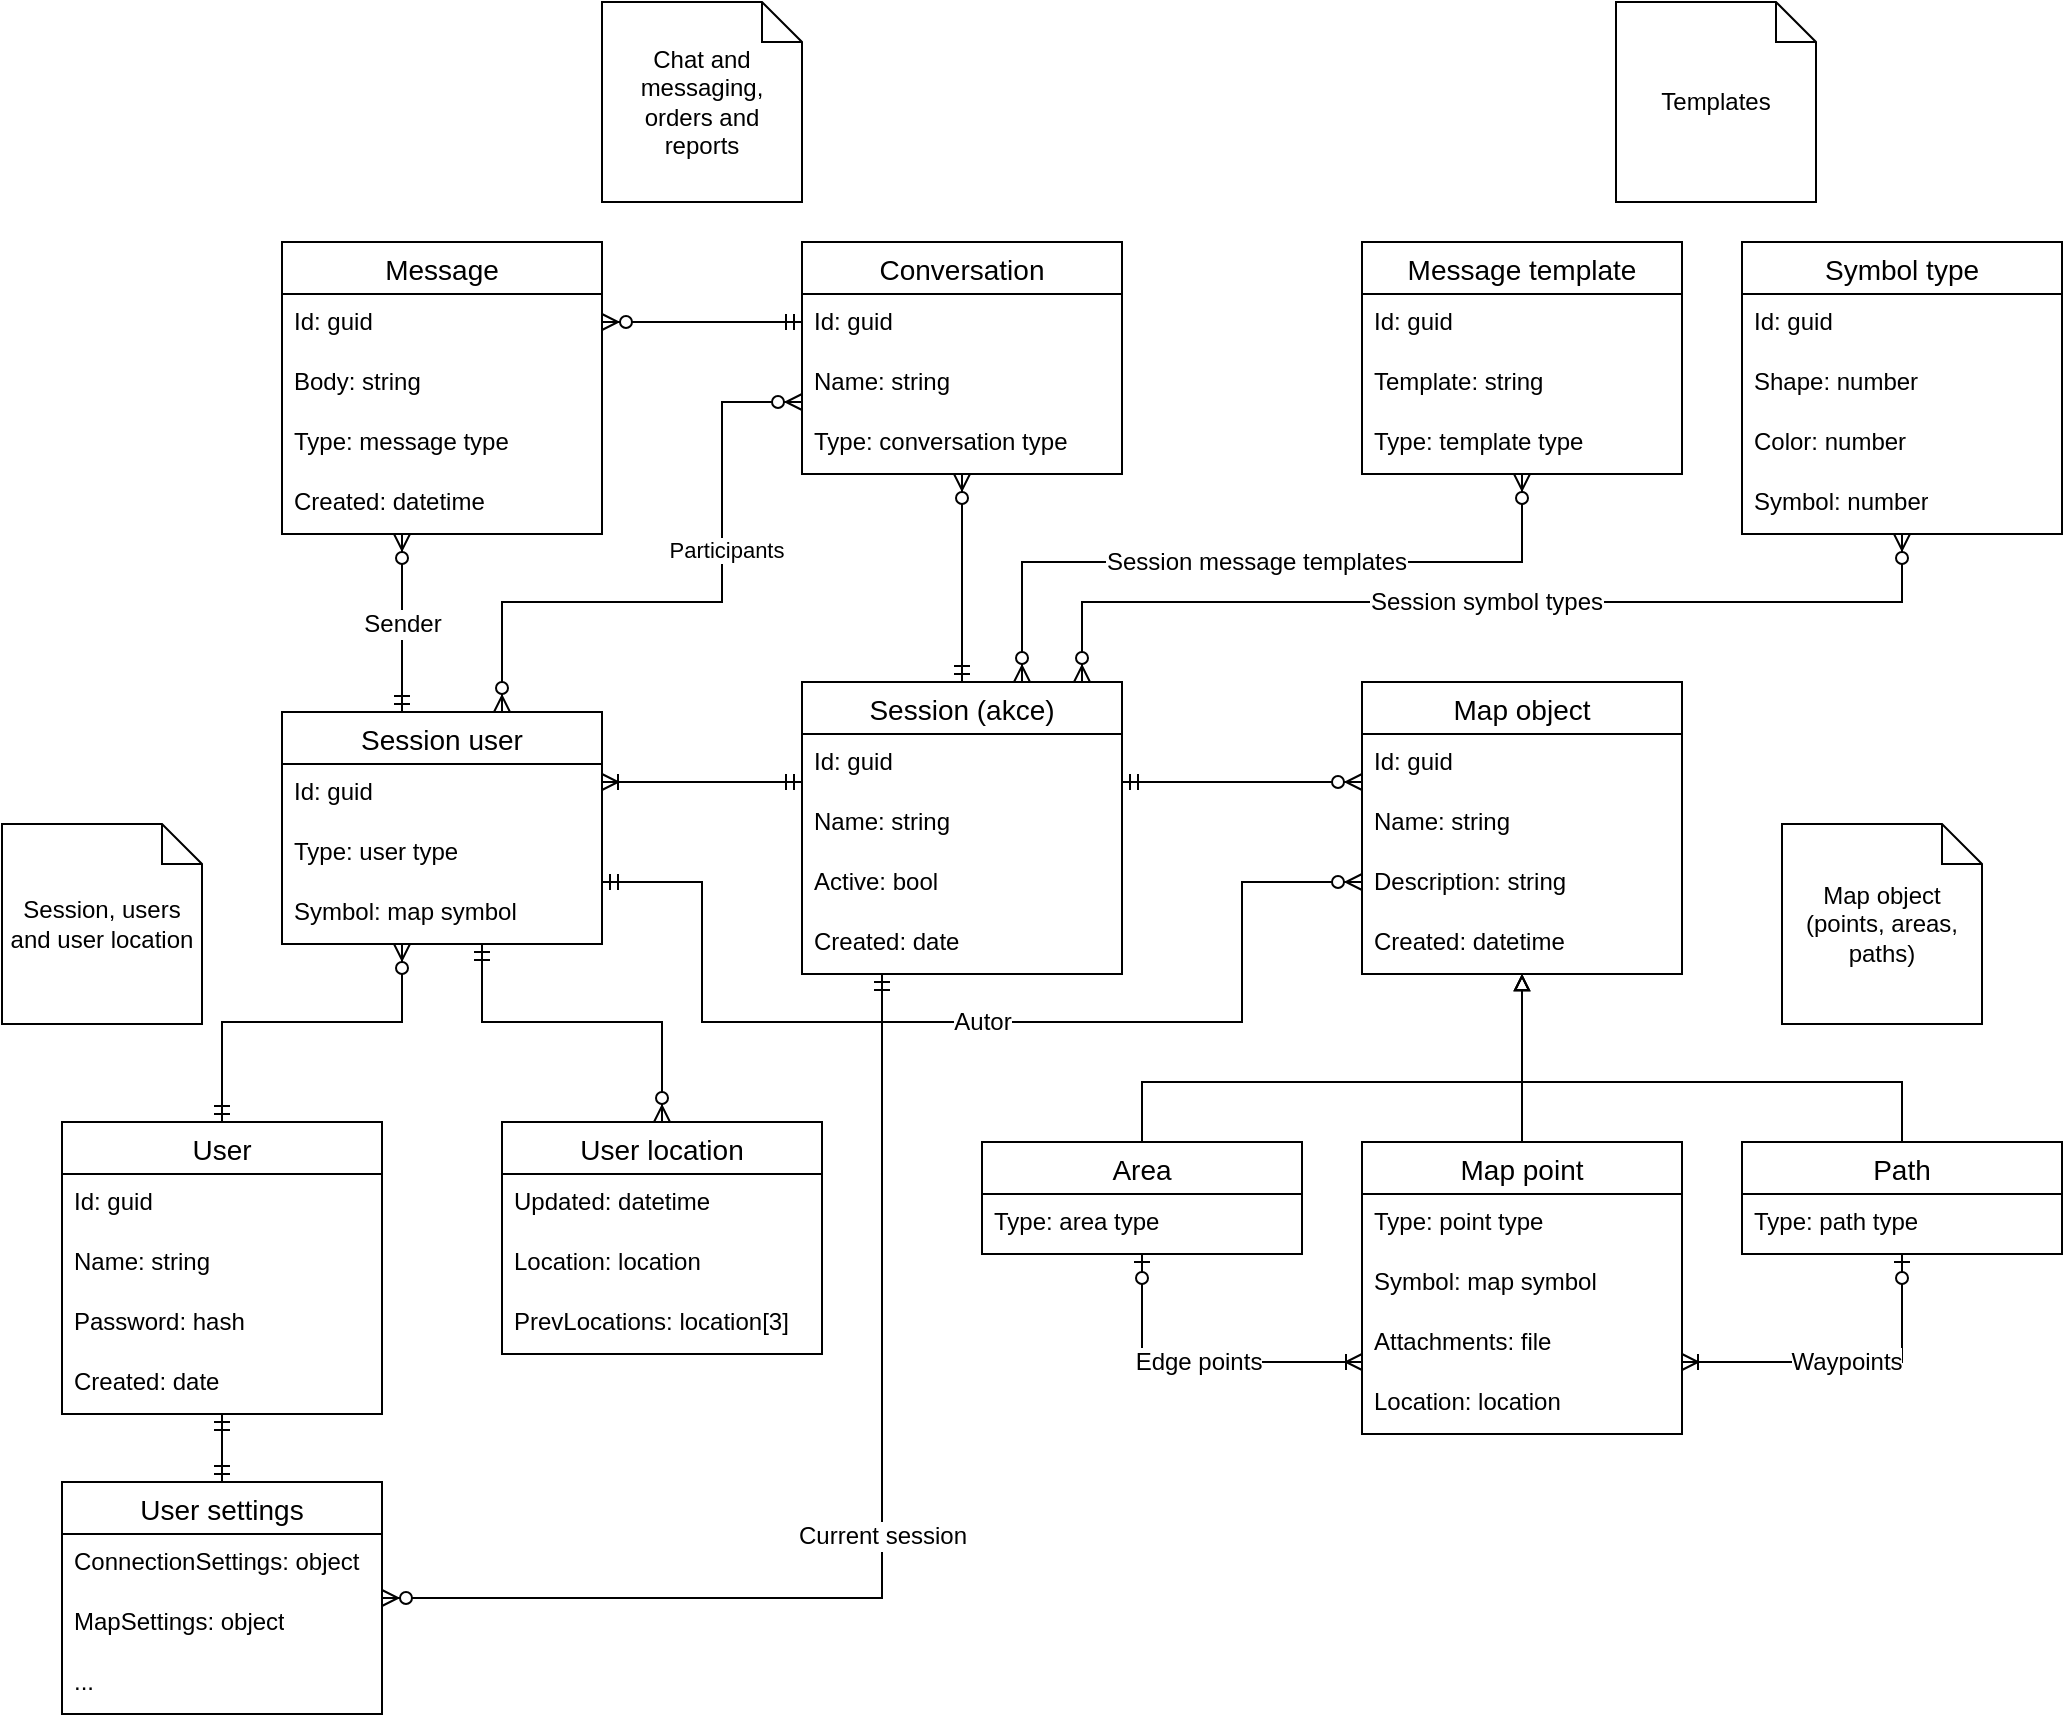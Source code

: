 <mxfile version="22.1.5" type="device">
  <diagram name="Stránka-1" id="mxYMv7hmJ3leAyFjMj_N">
    <mxGraphModel dx="1877" dy="1711" grid="1" gridSize="10" guides="1" tooltips="1" connect="1" arrows="1" fold="1" page="1" pageScale="1" pageWidth="827" pageHeight="1169" math="0" shadow="0">
      <root>
        <mxCell id="0" />
        <mxCell id="1" parent="0" />
        <mxCell id="Y4CCVC96YzXtr7LLr-LR-11" value="Session (akce)" style="swimlane;fontStyle=0;childLayout=stackLayout;horizontal=1;startSize=26;horizontalStack=0;resizeParent=1;resizeParentMax=0;resizeLast=0;collapsible=1;marginBottom=0;align=center;fontSize=14;" parent="1" vertex="1">
          <mxGeometry x="320" y="160" width="160" height="146" as="geometry">
            <mxRectangle x="334" y="150" width="130" height="30" as="alternateBounds" />
          </mxGeometry>
        </mxCell>
        <mxCell id="Y4CCVC96YzXtr7LLr-LR-34" value="Id: guid" style="text;strokeColor=none;fillColor=none;spacingLeft=4;spacingRight=4;overflow=hidden;rotatable=0;points=[[0,0.5],[1,0.5]];portConstraint=eastwest;fontSize=12;whiteSpace=wrap;html=1;" parent="Y4CCVC96YzXtr7LLr-LR-11" vertex="1">
          <mxGeometry y="26" width="160" height="30" as="geometry" />
        </mxCell>
        <mxCell id="Y4CCVC96YzXtr7LLr-LR-12" value="Name: string" style="text;strokeColor=none;fillColor=none;spacingLeft=4;spacingRight=4;overflow=hidden;rotatable=0;points=[[0,0.5],[1,0.5]];portConstraint=eastwest;fontSize=12;whiteSpace=wrap;html=1;" parent="Y4CCVC96YzXtr7LLr-LR-11" vertex="1">
          <mxGeometry y="56" width="160" height="30" as="geometry" />
        </mxCell>
        <mxCell id="Y4CCVC96YzXtr7LLr-LR-13" value="Active: bool" style="text;strokeColor=none;fillColor=none;spacingLeft=4;spacingRight=4;overflow=hidden;rotatable=0;points=[[0,0.5],[1,0.5]];portConstraint=eastwest;fontSize=12;whiteSpace=wrap;html=1;" parent="Y4CCVC96YzXtr7LLr-LR-11" vertex="1">
          <mxGeometry y="86" width="160" height="30" as="geometry" />
        </mxCell>
        <mxCell id="Y4CCVC96YzXtr7LLr-LR-14" value="Created: date" style="text;strokeColor=none;fillColor=none;spacingLeft=4;spacingRight=4;overflow=hidden;rotatable=0;points=[[0,0.5],[1,0.5]];portConstraint=eastwest;fontSize=12;whiteSpace=wrap;html=1;" parent="Y4CCVC96YzXtr7LLr-LR-11" vertex="1">
          <mxGeometry y="116" width="160" height="30" as="geometry" />
        </mxCell>
        <mxCell id="Y4CCVC96YzXtr7LLr-LR-16" value="User" style="swimlane;fontStyle=0;childLayout=stackLayout;horizontal=1;startSize=26;horizontalStack=0;resizeParent=1;resizeParentMax=0;resizeLast=0;collapsible=1;marginBottom=0;align=center;fontSize=14;" parent="1" vertex="1">
          <mxGeometry x="-50" y="380" width="160" height="146" as="geometry" />
        </mxCell>
        <mxCell id="Y4CCVC96YzXtr7LLr-LR-35" value="Id: guid" style="text;strokeColor=none;fillColor=none;spacingLeft=4;spacingRight=4;overflow=hidden;rotatable=0;points=[[0,0.5],[1,0.5]];portConstraint=eastwest;fontSize=12;whiteSpace=wrap;html=1;" parent="Y4CCVC96YzXtr7LLr-LR-16" vertex="1">
          <mxGeometry y="26" width="160" height="30" as="geometry" />
        </mxCell>
        <mxCell id="Y4CCVC96YzXtr7LLr-LR-17" value="Name: string" style="text;strokeColor=none;fillColor=none;spacingLeft=4;spacingRight=4;overflow=hidden;rotatable=0;points=[[0,0.5],[1,0.5]];portConstraint=eastwest;fontSize=12;whiteSpace=wrap;html=1;" parent="Y4CCVC96YzXtr7LLr-LR-16" vertex="1">
          <mxGeometry y="56" width="160" height="30" as="geometry" />
        </mxCell>
        <mxCell id="Y4CCVC96YzXtr7LLr-LR-18" value="Password: hash" style="text;strokeColor=none;fillColor=none;spacingLeft=4;spacingRight=4;overflow=hidden;rotatable=0;points=[[0,0.5],[1,0.5]];portConstraint=eastwest;fontSize=12;whiteSpace=wrap;html=1;" parent="Y4CCVC96YzXtr7LLr-LR-16" vertex="1">
          <mxGeometry y="86" width="160" height="30" as="geometry" />
        </mxCell>
        <mxCell id="Y4CCVC96YzXtr7LLr-LR-19" value="Created: date" style="text;strokeColor=none;fillColor=none;spacingLeft=4;spacingRight=4;overflow=hidden;rotatable=0;points=[[0,0.5],[1,0.5]];portConstraint=eastwest;fontSize=12;whiteSpace=wrap;html=1;" parent="Y4CCVC96YzXtr7LLr-LR-16" vertex="1">
          <mxGeometry y="116" width="160" height="30" as="geometry" />
        </mxCell>
        <mxCell id="Y4CCVC96YzXtr7LLr-LR-20" value="Session user" style="swimlane;fontStyle=0;childLayout=stackLayout;horizontal=1;startSize=26;horizontalStack=0;resizeParent=1;resizeParentMax=0;resizeLast=0;collapsible=1;marginBottom=0;align=center;fontSize=14;" parent="1" vertex="1">
          <mxGeometry x="60" y="175" width="160" height="116" as="geometry" />
        </mxCell>
        <mxCell id="Y4CCVC96YzXtr7LLr-LR-36" value="Id: guid" style="text;strokeColor=none;fillColor=none;spacingLeft=4;spacingRight=4;overflow=hidden;rotatable=0;points=[[0,0.5],[1,0.5]];portConstraint=eastwest;fontSize=12;whiteSpace=wrap;html=1;" parent="Y4CCVC96YzXtr7LLr-LR-20" vertex="1">
          <mxGeometry y="26" width="160" height="30" as="geometry" />
        </mxCell>
        <mxCell id="Y4CCVC96YzXtr7LLr-LR-21" value="Type: user type" style="text;strokeColor=none;fillColor=none;spacingLeft=4;spacingRight=4;overflow=hidden;rotatable=0;points=[[0,0.5],[1,0.5]];portConstraint=eastwest;fontSize=12;whiteSpace=wrap;html=1;" parent="Y4CCVC96YzXtr7LLr-LR-20" vertex="1">
          <mxGeometry y="56" width="160" height="30" as="geometry" />
        </mxCell>
        <mxCell id="Y4CCVC96YzXtr7LLr-LR-22" value="Symbol: map symbol" style="text;strokeColor=none;fillColor=none;spacingLeft=4;spacingRight=4;overflow=hidden;rotatable=0;points=[[0,0.5],[1,0.5]];portConstraint=eastwest;fontSize=12;whiteSpace=wrap;html=1;" parent="Y4CCVC96YzXtr7LLr-LR-20" vertex="1">
          <mxGeometry y="86" width="160" height="30" as="geometry" />
        </mxCell>
        <mxCell id="Y4CCVC96YzXtr7LLr-LR-27" value="User location" style="swimlane;fontStyle=0;childLayout=stackLayout;horizontal=1;startSize=26;horizontalStack=0;resizeParent=1;resizeParentMax=0;resizeLast=0;collapsible=1;marginBottom=0;align=center;fontSize=14;" parent="1" vertex="1">
          <mxGeometry x="170" y="380" width="160" height="116" as="geometry" />
        </mxCell>
        <mxCell id="Y4CCVC96YzXtr7LLr-LR-28" value="Updated: datetime" style="text;strokeColor=none;fillColor=none;spacingLeft=4;spacingRight=4;overflow=hidden;rotatable=0;points=[[0,0.5],[1,0.5]];portConstraint=eastwest;fontSize=12;whiteSpace=wrap;html=1;" parent="Y4CCVC96YzXtr7LLr-LR-27" vertex="1">
          <mxGeometry y="26" width="160" height="30" as="geometry" />
        </mxCell>
        <mxCell id="Y4CCVC96YzXtr7LLr-LR-29" value="Location: location" style="text;strokeColor=none;fillColor=none;spacingLeft=4;spacingRight=4;overflow=hidden;rotatable=0;points=[[0,0.5],[1,0.5]];portConstraint=eastwest;fontSize=12;whiteSpace=wrap;html=1;" parent="Y4CCVC96YzXtr7LLr-LR-27" vertex="1">
          <mxGeometry y="56" width="160" height="30" as="geometry" />
        </mxCell>
        <mxCell id="Y4CCVC96YzXtr7LLr-LR-30" value="PrevLocations: location[3]" style="text;strokeColor=none;fillColor=none;spacingLeft=4;spacingRight=4;overflow=hidden;rotatable=0;points=[[0,0.5],[1,0.5]];portConstraint=eastwest;fontSize=12;whiteSpace=wrap;html=1;" parent="Y4CCVC96YzXtr7LLr-LR-27" vertex="1">
          <mxGeometry y="86" width="160" height="30" as="geometry" />
        </mxCell>
        <mxCell id="Y4CCVC96YzXtr7LLr-LR-31" value="" style="edgeStyle=orthogonalEdgeStyle;fontSize=12;html=1;endArrow=ERoneToMany;startArrow=ERmandOne;rounded=0;" parent="1" source="Y4CCVC96YzXtr7LLr-LR-11" target="Y4CCVC96YzXtr7LLr-LR-20" edge="1">
          <mxGeometry width="100" height="100" relative="1" as="geometry">
            <mxPoint x="600" y="390" as="sourcePoint" />
            <mxPoint x="700" y="290" as="targetPoint" />
            <Array as="points">
              <mxPoint x="270" y="210" />
              <mxPoint x="270" y="210" />
            </Array>
          </mxGeometry>
        </mxCell>
        <mxCell id="Y4CCVC96YzXtr7LLr-LR-32" value="" style="edgeStyle=orthogonalEdgeStyle;fontSize=12;html=1;endArrow=ERzeroToMany;startArrow=ERmandOne;rounded=0;" parent="1" source="Y4CCVC96YzXtr7LLr-LR-16" target="Y4CCVC96YzXtr7LLr-LR-20" edge="1">
          <mxGeometry width="100" height="100" relative="1" as="geometry">
            <mxPoint x="190" y="410" as="sourcePoint" />
            <mxPoint x="290" y="310" as="targetPoint" />
            <Array as="points">
              <mxPoint x="30" y="330" />
              <mxPoint x="120" y="330" />
            </Array>
          </mxGeometry>
        </mxCell>
        <mxCell id="Y4CCVC96YzXtr7LLr-LR-37" value="" style="edgeStyle=orthogonalEdgeStyle;fontSize=12;html=1;endArrow=ERzeroToMany;startArrow=ERmandOne;rounded=0;" parent="1" source="Y4CCVC96YzXtr7LLr-LR-20" target="Y4CCVC96YzXtr7LLr-LR-27" edge="1">
          <mxGeometry width="100" height="100" relative="1" as="geometry">
            <mxPoint x="410" y="470" as="sourcePoint" />
            <mxPoint x="510" y="370" as="targetPoint" />
            <Array as="points">
              <mxPoint x="160" y="330" />
              <mxPoint x="250" y="330" />
            </Array>
          </mxGeometry>
        </mxCell>
        <mxCell id="Y4CCVC96YzXtr7LLr-LR-40" value="User settings" style="swimlane;fontStyle=0;childLayout=stackLayout;horizontal=1;startSize=26;horizontalStack=0;resizeParent=1;resizeParentMax=0;resizeLast=0;collapsible=1;marginBottom=0;align=center;fontSize=14;" parent="1" vertex="1">
          <mxGeometry x="-50" y="560" width="160" height="116" as="geometry" />
        </mxCell>
        <mxCell id="Y4CCVC96YzXtr7LLr-LR-41" value="ConnectionSettings: object" style="text;strokeColor=none;fillColor=none;spacingLeft=4;spacingRight=4;overflow=hidden;rotatable=0;points=[[0,0.5],[1,0.5]];portConstraint=eastwest;fontSize=12;whiteSpace=wrap;html=1;" parent="Y4CCVC96YzXtr7LLr-LR-40" vertex="1">
          <mxGeometry y="26" width="160" height="30" as="geometry" />
        </mxCell>
        <mxCell id="Y4CCVC96YzXtr7LLr-LR-42" value="MapSettings: object" style="text;strokeColor=none;fillColor=none;spacingLeft=4;spacingRight=4;overflow=hidden;rotatable=0;points=[[0,0.5],[1,0.5]];portConstraint=eastwest;fontSize=12;whiteSpace=wrap;html=1;" parent="Y4CCVC96YzXtr7LLr-LR-40" vertex="1">
          <mxGeometry y="56" width="160" height="30" as="geometry" />
        </mxCell>
        <mxCell id="Y4CCVC96YzXtr7LLr-LR-43" value="..." style="text;strokeColor=none;fillColor=none;spacingLeft=4;spacingRight=4;overflow=hidden;rotatable=0;points=[[0,0.5],[1,0.5]];portConstraint=eastwest;fontSize=12;whiteSpace=wrap;html=1;" parent="Y4CCVC96YzXtr7LLr-LR-40" vertex="1">
          <mxGeometry y="86" width="160" height="30" as="geometry" />
        </mxCell>
        <mxCell id="Y4CCVC96YzXtr7LLr-LR-44" value="" style="edgeStyle=orthogonalEdgeStyle;fontSize=12;html=1;endArrow=ERmandOne;startArrow=ERmandOne;rounded=0;" parent="1" source="Y4CCVC96YzXtr7LLr-LR-40" target="Y4CCVC96YzXtr7LLr-LR-16" edge="1">
          <mxGeometry width="100" height="100" relative="1" as="geometry">
            <mxPoint x="-140" y="690" as="sourcePoint" />
            <mxPoint x="-40" y="590" as="targetPoint" />
          </mxGeometry>
        </mxCell>
        <mxCell id="Y4CCVC96YzXtr7LLr-LR-45" value="Session, users and user location" style="shape=note;size=20;whiteSpace=wrap;html=1;" parent="1" vertex="1">
          <mxGeometry x="-80" y="231" width="100" height="100" as="geometry" />
        </mxCell>
        <mxCell id="Y4CCVC96YzXtr7LLr-LR-46" value="Conversation" style="swimlane;fontStyle=0;childLayout=stackLayout;horizontal=1;startSize=26;horizontalStack=0;resizeParent=1;resizeParentMax=0;resizeLast=0;collapsible=1;marginBottom=0;align=center;fontSize=14;" parent="1" vertex="1">
          <mxGeometry x="320" y="-60" width="160" height="116" as="geometry" />
        </mxCell>
        <mxCell id="Y4CCVC96YzXtr7LLr-LR-47" value="Id: guid" style="text;strokeColor=none;fillColor=none;spacingLeft=4;spacingRight=4;overflow=hidden;rotatable=0;points=[[0,0.5],[1,0.5]];portConstraint=eastwest;fontSize=12;whiteSpace=wrap;html=1;" parent="Y4CCVC96YzXtr7LLr-LR-46" vertex="1">
          <mxGeometry y="26" width="160" height="30" as="geometry" />
        </mxCell>
        <mxCell id="Y4CCVC96YzXtr7LLr-LR-48" value="Name: string" style="text;strokeColor=none;fillColor=none;spacingLeft=4;spacingRight=4;overflow=hidden;rotatable=0;points=[[0,0.5],[1,0.5]];portConstraint=eastwest;fontSize=12;whiteSpace=wrap;html=1;" parent="Y4CCVC96YzXtr7LLr-LR-46" vertex="1">
          <mxGeometry y="56" width="160" height="30" as="geometry" />
        </mxCell>
        <mxCell id="Y4CCVC96YzXtr7LLr-LR-49" value="Type: conversation type" style="text;strokeColor=none;fillColor=none;spacingLeft=4;spacingRight=4;overflow=hidden;rotatable=0;points=[[0,0.5],[1,0.5]];portConstraint=eastwest;fontSize=12;whiteSpace=wrap;html=1;" parent="Y4CCVC96YzXtr7LLr-LR-46" vertex="1">
          <mxGeometry y="86" width="160" height="30" as="geometry" />
        </mxCell>
        <mxCell id="Y4CCVC96YzXtr7LLr-LR-50" value="" style="edgeStyle=orthogonalEdgeStyle;fontSize=12;html=1;endArrow=ERzeroToMany;startArrow=ERmandOne;rounded=0;" parent="1" source="Y4CCVC96YzXtr7LLr-LR-11" target="Y4CCVC96YzXtr7LLr-LR-46" edge="1">
          <mxGeometry width="100" height="100" relative="1" as="geometry">
            <mxPoint x="570" y="460" as="sourcePoint" />
            <mxPoint x="670" y="360" as="targetPoint" />
          </mxGeometry>
        </mxCell>
        <mxCell id="Y4CCVC96YzXtr7LLr-LR-51" value="Message" style="swimlane;fontStyle=0;childLayout=stackLayout;horizontal=1;startSize=26;horizontalStack=0;resizeParent=1;resizeParentMax=0;resizeLast=0;collapsible=1;marginBottom=0;align=center;fontSize=14;" parent="1" vertex="1">
          <mxGeometry x="60" y="-60" width="160" height="146" as="geometry" />
        </mxCell>
        <mxCell id="Y4CCVC96YzXtr7LLr-LR-52" value="Id: guid" style="text;strokeColor=none;fillColor=none;spacingLeft=4;spacingRight=4;overflow=hidden;rotatable=0;points=[[0,0.5],[1,0.5]];portConstraint=eastwest;fontSize=12;whiteSpace=wrap;html=1;" parent="Y4CCVC96YzXtr7LLr-LR-51" vertex="1">
          <mxGeometry y="26" width="160" height="30" as="geometry" />
        </mxCell>
        <mxCell id="Y4CCVC96YzXtr7LLr-LR-53" value="Body: string" style="text;strokeColor=none;fillColor=none;spacingLeft=4;spacingRight=4;overflow=hidden;rotatable=0;points=[[0,0.5],[1,0.5]];portConstraint=eastwest;fontSize=12;whiteSpace=wrap;html=1;" parent="Y4CCVC96YzXtr7LLr-LR-51" vertex="1">
          <mxGeometry y="56" width="160" height="30" as="geometry" />
        </mxCell>
        <mxCell id="Y4CCVC96YzXtr7LLr-LR-62" value="Type: message type" style="text;strokeColor=none;fillColor=none;spacingLeft=4;spacingRight=4;overflow=hidden;rotatable=0;points=[[0,0.5],[1,0.5]];portConstraint=eastwest;fontSize=12;whiteSpace=wrap;html=1;" parent="Y4CCVC96YzXtr7LLr-LR-51" vertex="1">
          <mxGeometry y="86" width="160" height="30" as="geometry" />
        </mxCell>
        <mxCell id="Y4CCVC96YzXtr7LLr-LR-54" value="Created: datetime" style="text;strokeColor=none;fillColor=none;spacingLeft=4;spacingRight=4;overflow=hidden;rotatable=0;points=[[0,0.5],[1,0.5]];portConstraint=eastwest;fontSize=12;whiteSpace=wrap;html=1;" parent="Y4CCVC96YzXtr7LLr-LR-51" vertex="1">
          <mxGeometry y="116" width="160" height="30" as="geometry" />
        </mxCell>
        <mxCell id="Y4CCVC96YzXtr7LLr-LR-55" value="" style="edgeStyle=orthogonalEdgeStyle;fontSize=12;html=1;endArrow=ERzeroToMany;startArrow=ERmandOne;rounded=0;" parent="1" source="Y4CCVC96YzXtr7LLr-LR-46" target="Y4CCVC96YzXtr7LLr-LR-51" edge="1">
          <mxGeometry width="100" height="100" relative="1" as="geometry">
            <mxPoint x="460" y="560" as="sourcePoint" />
            <mxPoint x="560" y="460" as="targetPoint" />
            <Array as="points">
              <mxPoint x="270" y="-20" />
              <mxPoint x="270" y="-20" />
            </Array>
          </mxGeometry>
        </mxCell>
        <mxCell id="Y4CCVC96YzXtr7LLr-LR-56" value="Chat and messaging, orders and reports" style="shape=note;size=20;whiteSpace=wrap;html=1;" parent="1" vertex="1">
          <mxGeometry x="220" y="-180" width="100" height="100" as="geometry" />
        </mxCell>
        <mxCell id="Y4CCVC96YzXtr7LLr-LR-57" value="Sender" style="edgeStyle=orthogonalEdgeStyle;fontSize=12;html=1;endArrow=ERzeroToMany;startArrow=ERmandOne;rounded=0;" parent="1" source="Y4CCVC96YzXtr7LLr-LR-20" target="Y4CCVC96YzXtr7LLr-LR-51" edge="1">
          <mxGeometry width="100" height="100" relative="1" as="geometry">
            <mxPoint x="240" y="180" as="sourcePoint" />
            <mxPoint x="340" y="80" as="targetPoint" />
            <Array as="points">
              <mxPoint x="120" y="140" />
              <mxPoint x="120" y="140" />
            </Array>
          </mxGeometry>
        </mxCell>
        <mxCell id="Y4CCVC96YzXtr7LLr-LR-59" value="" style="fontSize=12;html=1;endArrow=ERzeroToMany;endFill=1;startArrow=ERzeroToMany;rounded=0;edgeStyle=orthogonalEdgeStyle;" parent="1" source="Y4CCVC96YzXtr7LLr-LR-20" target="Y4CCVC96YzXtr7LLr-LR-46" edge="1">
          <mxGeometry width="100" height="100" relative="1" as="geometry">
            <mxPoint x="570" y="180" as="sourcePoint" />
            <mxPoint x="670" y="80" as="targetPoint" />
            <Array as="points">
              <mxPoint x="170" y="120" />
              <mxPoint x="280" y="120" />
              <mxPoint x="280" y="20" />
            </Array>
          </mxGeometry>
        </mxCell>
        <mxCell id="Y4CCVC96YzXtr7LLr-LR-61" value="Participants" style="edgeLabel;html=1;align=center;verticalAlign=middle;resizable=0;points=[];" parent="Y4CCVC96YzXtr7LLr-LR-59" vertex="1" connectable="0">
          <mxGeometry x="0.254" y="-2" relative="1" as="geometry">
            <mxPoint as="offset" />
          </mxGeometry>
        </mxCell>
        <mxCell id="jBudnDSSkXG4KW2U2CU4-37" style="edgeStyle=orthogonalEdgeStyle;rounded=0;orthogonalLoop=1;jettySize=auto;html=1;endArrow=block;endFill=0;" edge="1" parent="1" source="jBudnDSSkXG4KW2U2CU4-1" target="jBudnDSSkXG4KW2U2CU4-30">
          <mxGeometry relative="1" as="geometry" />
        </mxCell>
        <mxCell id="jBudnDSSkXG4KW2U2CU4-1" value="Map point" style="swimlane;fontStyle=0;childLayout=stackLayout;horizontal=1;startSize=26;horizontalStack=0;resizeParent=1;resizeParentMax=0;resizeLast=0;collapsible=1;marginBottom=0;align=center;fontSize=14;" vertex="1" parent="1">
          <mxGeometry x="600" y="390" width="160" height="146" as="geometry" />
        </mxCell>
        <mxCell id="jBudnDSSkXG4KW2U2CU4-3" value="Type: point type" style="text;strokeColor=none;fillColor=none;spacingLeft=4;spacingRight=4;overflow=hidden;rotatable=0;points=[[0,0.5],[1,0.5]];portConstraint=eastwest;fontSize=12;whiteSpace=wrap;html=1;" vertex="1" parent="jBudnDSSkXG4KW2U2CU4-1">
          <mxGeometry y="26" width="160" height="30" as="geometry" />
        </mxCell>
        <mxCell id="jBudnDSSkXG4KW2U2CU4-10" value="Symbol: map symbol" style="text;strokeColor=none;fillColor=none;spacingLeft=4;spacingRight=4;overflow=hidden;rotatable=0;points=[[0,0.5],[1,0.5]];portConstraint=eastwest;fontSize=12;whiteSpace=wrap;html=1;" vertex="1" parent="jBudnDSSkXG4KW2U2CU4-1">
          <mxGeometry y="56" width="160" height="30" as="geometry" />
        </mxCell>
        <mxCell id="jBudnDSSkXG4KW2U2CU4-6" value="Attachments: file" style="text;strokeColor=none;fillColor=none;spacingLeft=4;spacingRight=4;overflow=hidden;rotatable=0;points=[[0,0.5],[1,0.5]];portConstraint=eastwest;fontSize=12;whiteSpace=wrap;html=1;" vertex="1" parent="jBudnDSSkXG4KW2U2CU4-1">
          <mxGeometry y="86" width="160" height="30" as="geometry" />
        </mxCell>
        <mxCell id="jBudnDSSkXG4KW2U2CU4-8" value="Location: location" style="text;strokeColor=none;fillColor=none;spacingLeft=4;spacingRight=4;overflow=hidden;rotatable=0;points=[[0,0.5],[1,0.5]];portConstraint=eastwest;fontSize=12;whiteSpace=wrap;html=1;" vertex="1" parent="jBudnDSSkXG4KW2U2CU4-1">
          <mxGeometry y="116" width="160" height="30" as="geometry" />
        </mxCell>
        <mxCell id="jBudnDSSkXG4KW2U2CU4-38" style="edgeStyle=orthogonalEdgeStyle;rounded=0;orthogonalLoop=1;jettySize=auto;html=1;endArrow=block;endFill=0;" edge="1" parent="1" source="jBudnDSSkXG4KW2U2CU4-13" target="jBudnDSSkXG4KW2U2CU4-30">
          <mxGeometry relative="1" as="geometry">
            <Array as="points">
              <mxPoint x="490" y="360" />
              <mxPoint x="680" y="360" />
            </Array>
          </mxGeometry>
        </mxCell>
        <mxCell id="jBudnDSSkXG4KW2U2CU4-13" value="Area" style="swimlane;fontStyle=0;childLayout=stackLayout;horizontal=1;startSize=26;horizontalStack=0;resizeParent=1;resizeParentMax=0;resizeLast=0;collapsible=1;marginBottom=0;align=center;fontSize=14;" vertex="1" parent="1">
          <mxGeometry x="410" y="390" width="160" height="56" as="geometry" />
        </mxCell>
        <mxCell id="jBudnDSSkXG4KW2U2CU4-16" value="Type: area type" style="text;strokeColor=none;fillColor=none;spacingLeft=4;spacingRight=4;overflow=hidden;rotatable=0;points=[[0,0.5],[1,0.5]];portConstraint=eastwest;fontSize=12;whiteSpace=wrap;html=1;" vertex="1" parent="jBudnDSSkXG4KW2U2CU4-13">
          <mxGeometry y="26" width="160" height="30" as="geometry" />
        </mxCell>
        <mxCell id="jBudnDSSkXG4KW2U2CU4-39" style="edgeStyle=orthogonalEdgeStyle;rounded=0;orthogonalLoop=1;jettySize=auto;html=1;endArrow=block;endFill=0;" edge="1" parent="1" source="jBudnDSSkXG4KW2U2CU4-20" target="jBudnDSSkXG4KW2U2CU4-30">
          <mxGeometry relative="1" as="geometry">
            <Array as="points">
              <mxPoint x="870" y="360" />
              <mxPoint x="680" y="360" />
            </Array>
          </mxGeometry>
        </mxCell>
        <mxCell id="jBudnDSSkXG4KW2U2CU4-20" value="Path" style="swimlane;fontStyle=0;childLayout=stackLayout;horizontal=1;startSize=26;horizontalStack=0;resizeParent=1;resizeParentMax=0;resizeLast=0;collapsible=1;marginBottom=0;align=center;fontSize=14;" vertex="1" parent="1">
          <mxGeometry x="790" y="390" width="160" height="56" as="geometry" />
        </mxCell>
        <mxCell id="jBudnDSSkXG4KW2U2CU4-23" value="Type: path type" style="text;strokeColor=none;fillColor=none;spacingLeft=4;spacingRight=4;overflow=hidden;rotatable=0;points=[[0,0.5],[1,0.5]];portConstraint=eastwest;fontSize=12;whiteSpace=wrap;html=1;" vertex="1" parent="jBudnDSSkXG4KW2U2CU4-20">
          <mxGeometry y="26" width="160" height="30" as="geometry" />
        </mxCell>
        <mxCell id="jBudnDSSkXG4KW2U2CU4-30" value="Map object" style="swimlane;fontStyle=0;childLayout=stackLayout;horizontal=1;startSize=26;horizontalStack=0;resizeParent=1;resizeParentMax=0;resizeLast=0;collapsible=1;marginBottom=0;align=center;fontSize=14;" vertex="1" parent="1">
          <mxGeometry x="600" y="160" width="160" height="146" as="geometry" />
        </mxCell>
        <mxCell id="jBudnDSSkXG4KW2U2CU4-31" value="Id: guid" style="text;strokeColor=none;fillColor=none;spacingLeft=4;spacingRight=4;overflow=hidden;rotatable=0;points=[[0,0.5],[1,0.5]];portConstraint=eastwest;fontSize=12;whiteSpace=wrap;html=1;" vertex="1" parent="jBudnDSSkXG4KW2U2CU4-30">
          <mxGeometry y="26" width="160" height="30" as="geometry" />
        </mxCell>
        <mxCell id="jBudnDSSkXG4KW2U2CU4-32" value="Name: string" style="text;strokeColor=none;fillColor=none;spacingLeft=4;spacingRight=4;overflow=hidden;rotatable=0;points=[[0,0.5],[1,0.5]];portConstraint=eastwest;fontSize=12;whiteSpace=wrap;html=1;" vertex="1" parent="jBudnDSSkXG4KW2U2CU4-30">
          <mxGeometry y="56" width="160" height="30" as="geometry" />
        </mxCell>
        <mxCell id="jBudnDSSkXG4KW2U2CU4-33" value="Description: string" style="text;strokeColor=none;fillColor=none;spacingLeft=4;spacingRight=4;overflow=hidden;rotatable=0;points=[[0,0.5],[1,0.5]];portConstraint=eastwest;fontSize=12;whiteSpace=wrap;html=1;" vertex="1" parent="jBudnDSSkXG4KW2U2CU4-30">
          <mxGeometry y="86" width="160" height="30" as="geometry" />
        </mxCell>
        <mxCell id="jBudnDSSkXG4KW2U2CU4-34" value="Created: datetime" style="text;strokeColor=none;fillColor=none;spacingLeft=4;spacingRight=4;overflow=hidden;rotatable=0;points=[[0,0.5],[1,0.5]];portConstraint=eastwest;fontSize=12;whiteSpace=wrap;html=1;" vertex="1" parent="jBudnDSSkXG4KW2U2CU4-30">
          <mxGeometry y="116" width="160" height="30" as="geometry" />
        </mxCell>
        <mxCell id="jBudnDSSkXG4KW2U2CU4-35" value="" style="edgeStyle=orthogonalEdgeStyle;fontSize=12;html=1;endArrow=ERzeroToMany;startArrow=ERmandOne;rounded=0;" edge="1" parent="1" source="Y4CCVC96YzXtr7LLr-LR-11" target="jBudnDSSkXG4KW2U2CU4-30">
          <mxGeometry width="100" height="100" relative="1" as="geometry">
            <mxPoint x="640" y="490" as="sourcePoint" />
            <mxPoint x="740" y="390" as="targetPoint" />
            <Array as="points">
              <mxPoint x="570" y="210" />
              <mxPoint x="570" y="210" />
            </Array>
          </mxGeometry>
        </mxCell>
        <mxCell id="jBudnDSSkXG4KW2U2CU4-36" value="Autor" style="edgeStyle=orthogonalEdgeStyle;fontSize=12;html=1;endArrow=ERzeroToMany;startArrow=ERmandOne;rounded=0;" edge="1" parent="1" source="Y4CCVC96YzXtr7LLr-LR-20" target="jBudnDSSkXG4KW2U2CU4-30">
          <mxGeometry width="100" height="100" relative="1" as="geometry">
            <mxPoint x="510" y="430" as="sourcePoint" />
            <mxPoint x="610" y="330" as="targetPoint" />
            <Array as="points">
              <mxPoint x="270" y="260" />
              <mxPoint x="270" y="330" />
              <mxPoint x="540" y="330" />
              <mxPoint x="540" y="260" />
            </Array>
          </mxGeometry>
        </mxCell>
        <mxCell id="jBudnDSSkXG4KW2U2CU4-40" value="Edge points" style="edgeStyle=orthogonalEdgeStyle;fontSize=12;html=1;endArrow=ERoneToMany;startArrow=ERzeroToOne;rounded=0;" edge="1" parent="1" source="jBudnDSSkXG4KW2U2CU4-13" target="jBudnDSSkXG4KW2U2CU4-1">
          <mxGeometry width="100" height="100" relative="1" as="geometry">
            <mxPoint x="480" y="620" as="sourcePoint" />
            <mxPoint x="580" y="520" as="targetPoint" />
            <Array as="points">
              <mxPoint x="490" y="500" />
            </Array>
          </mxGeometry>
        </mxCell>
        <mxCell id="jBudnDSSkXG4KW2U2CU4-41" value="Waypoints" style="edgeStyle=orthogonalEdgeStyle;fontSize=12;html=1;endArrow=ERoneToMany;startArrow=ERzeroToOne;rounded=0;" edge="1" parent="1" source="jBudnDSSkXG4KW2U2CU4-20" target="jBudnDSSkXG4KW2U2CU4-1">
          <mxGeometry width="100" height="100" relative="1" as="geometry">
            <mxPoint x="890" y="650" as="sourcePoint" />
            <mxPoint x="990" y="550" as="targetPoint" />
            <Array as="points">
              <mxPoint x="870" y="500" />
            </Array>
          </mxGeometry>
        </mxCell>
        <mxCell id="jBudnDSSkXG4KW2U2CU4-42" value="Map object (points, areas, paths)" style="shape=note;size=20;whiteSpace=wrap;html=1;" vertex="1" parent="1">
          <mxGeometry x="810" y="231" width="100" height="100" as="geometry" />
        </mxCell>
        <mxCell id="jBudnDSSkXG4KW2U2CU4-43" value="Message template" style="swimlane;fontStyle=0;childLayout=stackLayout;horizontal=1;startSize=26;horizontalStack=0;resizeParent=1;resizeParentMax=0;resizeLast=0;collapsible=1;marginBottom=0;align=center;fontSize=14;" vertex="1" parent="1">
          <mxGeometry x="600" y="-60" width="160" height="116" as="geometry" />
        </mxCell>
        <mxCell id="jBudnDSSkXG4KW2U2CU4-44" value="Id: guid" style="text;strokeColor=none;fillColor=none;spacingLeft=4;spacingRight=4;overflow=hidden;rotatable=0;points=[[0,0.5],[1,0.5]];portConstraint=eastwest;fontSize=12;whiteSpace=wrap;html=1;" vertex="1" parent="jBudnDSSkXG4KW2U2CU4-43">
          <mxGeometry y="26" width="160" height="30" as="geometry" />
        </mxCell>
        <mxCell id="jBudnDSSkXG4KW2U2CU4-45" value="Template: string" style="text;strokeColor=none;fillColor=none;spacingLeft=4;spacingRight=4;overflow=hidden;rotatable=0;points=[[0,0.5],[1,0.5]];portConstraint=eastwest;fontSize=12;whiteSpace=wrap;html=1;" vertex="1" parent="jBudnDSSkXG4KW2U2CU4-43">
          <mxGeometry y="56" width="160" height="30" as="geometry" />
        </mxCell>
        <mxCell id="jBudnDSSkXG4KW2U2CU4-46" value="Type: template type" style="text;strokeColor=none;fillColor=none;spacingLeft=4;spacingRight=4;overflow=hidden;rotatable=0;points=[[0,0.5],[1,0.5]];portConstraint=eastwest;fontSize=12;whiteSpace=wrap;html=1;" vertex="1" parent="jBudnDSSkXG4KW2U2CU4-43">
          <mxGeometry y="86" width="160" height="30" as="geometry" />
        </mxCell>
        <mxCell id="jBudnDSSkXG4KW2U2CU4-47" value="Symbol type" style="swimlane;fontStyle=0;childLayout=stackLayout;horizontal=1;startSize=26;horizontalStack=0;resizeParent=1;resizeParentMax=0;resizeLast=0;collapsible=1;marginBottom=0;align=center;fontSize=14;" vertex="1" parent="1">
          <mxGeometry x="790" y="-60" width="160" height="146" as="geometry" />
        </mxCell>
        <mxCell id="jBudnDSSkXG4KW2U2CU4-48" value="Id: guid" style="text;strokeColor=none;fillColor=none;spacingLeft=4;spacingRight=4;overflow=hidden;rotatable=0;points=[[0,0.5],[1,0.5]];portConstraint=eastwest;fontSize=12;whiteSpace=wrap;html=1;" vertex="1" parent="jBudnDSSkXG4KW2U2CU4-47">
          <mxGeometry y="26" width="160" height="30" as="geometry" />
        </mxCell>
        <mxCell id="jBudnDSSkXG4KW2U2CU4-49" value="Shape: number" style="text;strokeColor=none;fillColor=none;spacingLeft=4;spacingRight=4;overflow=hidden;rotatable=0;points=[[0,0.5],[1,0.5]];portConstraint=eastwest;fontSize=12;whiteSpace=wrap;html=1;" vertex="1" parent="jBudnDSSkXG4KW2U2CU4-47">
          <mxGeometry y="56" width="160" height="30" as="geometry" />
        </mxCell>
        <mxCell id="jBudnDSSkXG4KW2U2CU4-50" value="Color: number" style="text;strokeColor=none;fillColor=none;spacingLeft=4;spacingRight=4;overflow=hidden;rotatable=0;points=[[0,0.5],[1,0.5]];portConstraint=eastwest;fontSize=12;whiteSpace=wrap;html=1;" vertex="1" parent="jBudnDSSkXG4KW2U2CU4-47">
          <mxGeometry y="86" width="160" height="30" as="geometry" />
        </mxCell>
        <mxCell id="jBudnDSSkXG4KW2U2CU4-51" value="Symbol: number" style="text;strokeColor=none;fillColor=none;spacingLeft=4;spacingRight=4;overflow=hidden;rotatable=0;points=[[0,0.5],[1,0.5]];portConstraint=eastwest;fontSize=12;whiteSpace=wrap;html=1;" vertex="1" parent="jBudnDSSkXG4KW2U2CU4-47">
          <mxGeometry y="116" width="160" height="30" as="geometry" />
        </mxCell>
        <mxCell id="jBudnDSSkXG4KW2U2CU4-52" value="Session message templates" style="edgeStyle=orthogonalEdgeStyle;fontSize=12;html=1;endArrow=ERzeroToMany;endFill=1;startArrow=ERzeroToMany;rounded=0;" edge="1" parent="1" source="Y4CCVC96YzXtr7LLr-LR-11" target="jBudnDSSkXG4KW2U2CU4-43">
          <mxGeometry width="100" height="100" relative="1" as="geometry">
            <mxPoint x="490" y="180" as="sourcePoint" />
            <mxPoint x="590" y="80" as="targetPoint" />
            <Array as="points">
              <mxPoint x="430" y="100" />
              <mxPoint x="680" y="100" />
            </Array>
          </mxGeometry>
        </mxCell>
        <mxCell id="jBudnDSSkXG4KW2U2CU4-53" value="Session symbol types" style="edgeStyle=orthogonalEdgeStyle;fontSize=12;html=1;endArrow=ERzeroToMany;endFill=1;startArrow=ERzeroToMany;rounded=0;" edge="1" parent="1" source="Y4CCVC96YzXtr7LLr-LR-11" target="jBudnDSSkXG4KW2U2CU4-47">
          <mxGeometry width="100" height="100" relative="1" as="geometry">
            <mxPoint x="840" y="280" as="sourcePoint" />
            <mxPoint x="940" y="180" as="targetPoint" />
            <Array as="points">
              <mxPoint x="460" y="120" />
              <mxPoint x="870" y="120" />
            </Array>
          </mxGeometry>
        </mxCell>
        <mxCell id="jBudnDSSkXG4KW2U2CU4-54" value="Templates" style="shape=note;size=20;whiteSpace=wrap;html=1;" vertex="1" parent="1">
          <mxGeometry x="727" y="-180" width="100" height="100" as="geometry" />
        </mxCell>
        <mxCell id="jBudnDSSkXG4KW2U2CU4-55" value="Current session" style="edgeStyle=orthogonalEdgeStyle;fontSize=12;html=1;endArrow=ERzeroToMany;startArrow=ERmandOne;rounded=0;" edge="1" parent="1" source="Y4CCVC96YzXtr7LLr-LR-11" target="Y4CCVC96YzXtr7LLr-LR-40">
          <mxGeometry width="100" height="100" relative="1" as="geometry">
            <mxPoint x="190" y="730" as="sourcePoint" />
            <mxPoint x="290" y="630" as="targetPoint" />
            <Array as="points">
              <mxPoint x="360" y="618" />
            </Array>
          </mxGeometry>
        </mxCell>
      </root>
    </mxGraphModel>
  </diagram>
</mxfile>
